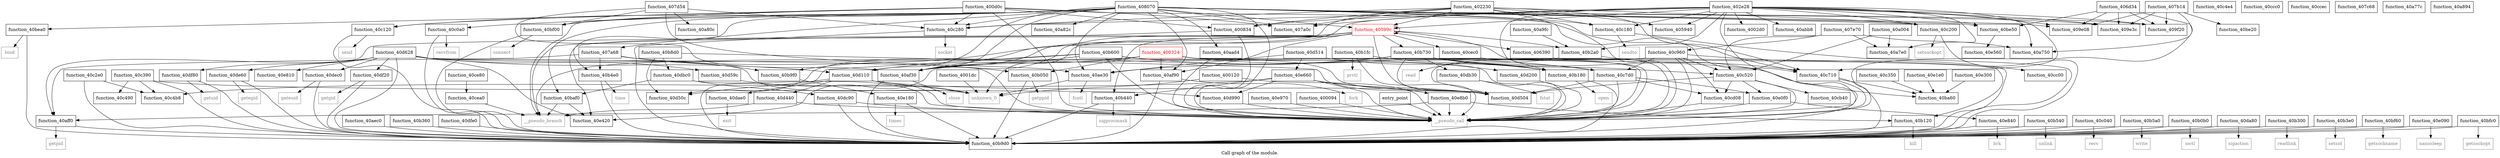 digraph "Call graph of the module." {
  label="Call graph of the module.";
  node [shape=record];

  Node_function_40aad4 [label="{function_40aad4}"];
  Node_function_40a9fc [label="{function_40a9fc}"];
  Node_function_40abb8 [label="{function_40abb8}"];
  Node_function_40ae30 [label="{function_40ae30}"];
  Node_function_40b440 [label="{function_40b440}"];
  Node_function_40e0f0 [label="{function_40e0f0}"];
  Node_function_40dc90 [label="{function_40dc90}"];
  Node_function_40aec0 [label="{function_40aec0}"];
  Node_function_40c4b8 [label="{function_40c4b8}"];
  Node_function_40b4e0 [label="{function_40b4e0}"];
  Node_function_40d440 [label="{function_40d440}"];
  Node_function_40d504 [label="{function_40d504}"];
  Node_function_40b540 [label="{function_40b540}"];
  Node_function_40c4e4 [label="{function_40c4e4}"];
  Node_function_40c040 [label="{function_40c040}"];
  Node_function_40af30 [label="{function_40af30}"];
  Node_function_40b5a0 [label="{function_40b5a0}"];
  Node_function_40b600 [label="{function_40b600}"];
  Node_function_40c520 [label="{function_40c520}"];
  Node_function_40d50c [label="{function_40d50c}"];
  Node_function_40b730 [label="{function_40b730}"];
  Node_function_40c710 [label="{function_40c710}"];
  Node_function_40af90 [label="{function_40af90}"];
  Node_function_40c7d0 [label="{function_40c7d0}"];
  Node_function_40c0a0 [label="{function_40c0a0}"];
  Node_function_40d514 [label="{function_40d514}"];
  Node_function_40b8d0 [label="{function_40b8d0}"];
  Node_function_40de60 [label="{function_40de60}"];
  Node_function_40aff0 [label="{function_40aff0}"];
  Node_function_40c960 [label="{function_40c960}"];
  Node_function_40b9d0 [label="{function_40b9d0}"];
  Node_function_40cb40 [label="{function_40cb40}"];
  Node_function_40b050 [label="{function_40b050}"];
  Node_function_40b9f0 [label="{function_40b9f0}"];
  Node_function_40b0b0 [label="{function_40b0b0}"];
  Node_function_40b120 [label="{function_40b120}"];
  Node_function_40cc00 [label="{function_40cc00}"];
  Node_function_40ba60 [label="{function_40ba60}"];
  Node_function_40ccc0 [label="{function_40ccc0}"];
  Node_function_40baf0 [label="{function_40baf0}"];
  Node_function_40c120 [label="{function_40c120}"];
  Node_function_40d59c [label="{function_40d59c}"];
  Node_function_40c180 [label="{function_40c180}"];
  Node_function_40d628 [label="{function_40d628}"];
  Node_function_40c200 [label="{function_40c200}"];
  Node_function_40d990 [label="{function_40d990}"];
  Node_function_40c280 [label="{function_40c280}"];
  Node_function_40da80 [label="{function_40da80}"];
  Node_function_40c2e0 [label="{function_40c2e0}"];
  Node_function_40dae0 [label="{function_40dae0}"];
  Node_function_40c350 [label="{function_40c350}"];
  Node_function_40db30 [label="{function_40db30}"];
  Node_function_40c390 [label="{function_40c390}"];
  Node_function_40dbc0 [label="{function_40dbc0}"];
  Node_function_40c490 [label="{function_40c490}"];
  Node_function_40ccec [label="{function_40ccec}"];
  Node_function_40b180 [label="{function_40b180}"];
  Node_function_40be20 [label="{function_40be20}"];
  Node_function_40be50 [label="{function_40be50}"];
  Node_function_40b1fc [label="{function_40b1fc}"];
  Node_function_40dec0 [label="{function_40dec0}"];
  Node_function_40b2a0 [label="{function_40b2a0}"];
  Node_function_40cd08 [label="{function_40cd08}"];
  Node_function_40bea0 [label="{function_40bea0}"];
  Node_function_40ce80 [label="{function_40ce80}"];
  Node_function_40df80 [label="{function_40df80}"];
  Node_function_40cea0 [label="{function_40cea0}"];
  Node_function_40b300 [label="{function_40b300}"];
  Node_function_40bf00 [label="{function_40bf00}"];
  Node_function_40b360 [label="{function_40b360}"];
  Node_function_40b3e0 [label="{function_40b3e0}"];
  Node_function_40cec0 [label="{function_40cec0}"];
  Node_function_40bf60 [label="{function_40bf60}"];
  Node_function_40d110 [label="{function_40d110}"];
  Node_function_40df20 [label="{function_40df20}"];
  Node_function_40d200 [label="{function_40d200}"];
  Node_function_40e560 [label="{function_40e560}"];
  Node_function_40e660 [label="{function_40e660}"];
  Node_function_40e810 [label="{function_40e810}"];
  Node_function_40e840 [label="{function_40e840}"];
  Node_function_40e1e0 [label="{function_40e1e0}"];
  Node_function_40e300 [label="{function_40e300}"];
  Node_function_40e420 [label="{function_40e420}"];
  Node_function_40e090 [label="{function_40e090}"];
  Node_kill [color="gray50", fontcolor="gray50", label="{kill}"];
  Node_function_40e180 [label="{function_40e180}"];
  Node_function_40dfe0 [label="{function_40dfe0}"];
  Node_function_40e8b0 [label="{function_40e8b0}"];
  Node_function_40e970 [label="{function_40e970}"];
  Node_unknown_0 [color="gray50", fontcolor="gray50", label="{unknown_0}"];
  Node_fcntl [color="gray50", fontcolor="gray50", label="{fcntl}"];
  Node_close [color="gray50", fontcolor="gray50", label="{close}"];
  Node_fork [color="gray50", fontcolor="gray50", label="{fork}"];
  Node_getpid [color="gray50", fontcolor="gray50", label="{getpid}"];
  Node_getppid [color="gray50", fontcolor="gray50", label="{getppid}"];
  Node_ioctl [color="gray50", fontcolor="gray50", label="{ioctl}"];
  Node_open [color="gray50", fontcolor="gray50", label="{open}"];
  Node_prctl [color="gray50", fontcolor="gray50", label="{prctl}"];
  Node_read [color="gray50", fontcolor="gray50", label="{read}"];
  Node_readlink [color="gray50", fontcolor="gray50", label="{readlink}"];
  Node_setsid [color="gray50", fontcolor="gray50", label="{setsid}"];
  Node_sigprocmask [color="gray50", fontcolor="gray50", label="{sigprocmask}"];
  Node_time [color="gray50", fontcolor="gray50", label="{time}"];
  Node_unlink [color="gray50", fontcolor="gray50", label="{unlink}"];
  Node_write [color="gray50", fontcolor="gray50", label="{write}"];
  Node_bind [color="gray50", fontcolor="gray50", label="{bind}"];
  Node_connect [color="gray50", fontcolor="gray50", label="{connect}"];
  Node_getsockname [color="gray50", fontcolor="gray50", label="{getsockname}"];
  Node_getsockopt [color="gray50", fontcolor="gray50", label="{getsockopt}"];
  Node_recv [color="gray50", fontcolor="gray50", label="{recv}"];
  Node_recvfrom [color="gray50", fontcolor="gray50", label="{recvfrom}"];
  Node_send [color="gray50", fontcolor="gray50", label="{send}"];
  Node_sendto [color="gray50", fontcolor="gray50", label="{sendto}"];
  Node_setsockopt [color="gray50", fontcolor="gray50", label="{setsockopt}"];
  Node_socket [color="gray50", fontcolor="gray50", label="{socket}"];
  Node_sigaction [color="gray50", fontcolor="gray50", label="{sigaction}"];
  Node_exit [color="gray50", fontcolor="gray50", label="{exit}"];
  Node_fstat [color="gray50", fontcolor="gray50", label="{fstat}"];
  Node_getegid [color="gray50", fontcolor="gray50", label="{getegid}"];
  Node_geteuid [color="gray50", fontcolor="gray50", label="{geteuid}"];
  Node_getgid [color="gray50", fontcolor="gray50", label="{getgid}"];
  Node_getuid [color="gray50", fontcolor="gray50", label="{getuid}"];
  Node_nanosleep [color="gray50", fontcolor="gray50", label="{nanosleep}"];
  Node_times [color="gray50", fontcolor="gray50", label="{times}"];
  Node_brk [color="gray50", fontcolor="gray50", label="{brk}"];
  Node_function_40bfc0 [label="{function_40bfc0}"];
  Node___pseudo_call [color="gray50", fontcolor="gray50", label="{__pseudo_call}"];
  Node___pseudo_branch [color="gray50", fontcolor="gray50", label="{__pseudo_branch}"];
  Node_function_400094 [label="{function_400094}"];
  Node_function_400120 [label="{function_400120}"];
  Node_function_4001dc [label="{function_4001dc}"];
  Node_entry_point [label="{entry_point}"];
  Node_function_4002d0 [label="{function_4002d0}"];
  Node_function_400324 [color="red", fontcolor="red", label="{function_400324}"];
  Node_function_400834 [label="{function_400834}"];
  Node_function_407a68 [label="{function_407a68}"];
  Node_function_400d0c [label="{function_400d0c}"];
  Node_function_402230 [label="{function_402230}"];
  Node_function_402e28 [label="{function_402e28}"];
  Node_function_405940 [label="{function_405940}"];
  Node_function_40599c [color="red", fontcolor="red", label="{function_40599c}"];
  Node_function_406390 [label="{function_406390}"];
  Node_function_406d34 [label="{function_406d34}"];
  Node_function_407a0c [label="{function_407a0c}"];
  Node_function_407b14 [label="{function_407b14}"];
  Node_function_407c68 [label="{function_407c68}"];
  Node_function_407d54 [label="{function_407d54}"];
  Node_function_407e70 [label="{function_407e70}"];
  Node_function_408070 [label="{function_408070}"];
  Node_function_409e08 [label="{function_409e08}"];
  Node_function_409e3c [label="{function_409e3c}"];
  Node_function_409f20 [label="{function_409f20}"];
  Node_function_40a004 [label="{function_40a004}"];
  Node_function_40a750 [label="{function_40a750}"];
  Node_function_40a77c [label="{function_40a77c}"];
  Node_function_40a7e0 [label="{function_40a7e0}"];
  Node_function_40a80c [label="{function_40a80c}"];
  Node_function_40a82c [label="{function_40a82c}"];
  Node_function_40a894 [label="{function_40a894}"];
  Node_function_40aad4 -> Node___pseudo_call;
  Node_function_40a9fc -> Node_function_40b2a0;
  Node_function_40ae30 -> Node_unknown_0;
  Node_function_40ae30 -> Node_fcntl;
  Node_function_40b440 -> Node_function_40b9d0;
  Node_function_40b440 -> Node_sigprocmask;
  Node_function_40e0f0 -> Node_function_40e840;
  Node_function_40e0f0 -> Node___pseudo_call;
  Node_function_40dc90 -> Node_function_40b9d0;
  Node_function_40dc90 -> Node___pseudo_call;
  Node_function_40aec0 -> Node_function_40b9d0;
  Node_function_40b4e0 -> Node_function_40b9d0;
  Node_function_40b4e0 -> Node_time;
  Node_function_40d440 -> Node___pseudo_call;
  Node_function_40d440 -> Node___pseudo_branch;
  Node_function_40b540 -> Node_function_40b9d0;
  Node_function_40b540 -> Node_unlink;
  Node_function_40c040 -> Node_function_40b9d0;
  Node_function_40c040 -> Node_recv;
  Node_function_40af30 -> Node_function_40b9d0;
  Node_function_40af30 -> Node_close;
  Node_function_40b5a0 -> Node_function_40b9d0;
  Node_function_40b5a0 -> Node_write;
  Node_function_40b600 -> Node_function_40d504;
  Node_function_40b600 -> Node_function_40af30;
  Node_function_40b600 -> Node_function_40d50c;
  Node_function_40b600 -> Node_function_40c7d0;
  Node_function_40b600 -> Node_function_40b9d0;
  Node_function_40b600 -> Node___pseudo_call;
  Node_function_40c520 -> Node_function_40e0f0;
  Node_function_40c520 -> Node_function_40d504;
  Node_function_40c520 -> Node_function_40cb40;
  Node_function_40c520 -> Node_function_40cd08;
  Node_function_40c520 -> Node___pseudo_call;
  Node_function_40b730 -> Node_function_40ae30;
  Node_function_40b730 -> Node_function_40d504;
  Node_function_40b730 -> Node_function_40af30;
  Node_function_40b730 -> Node_function_40c520;
  Node_function_40b730 -> Node_function_40c710;
  Node_function_40b730 -> Node_function_40c7d0;
  Node_function_40b730 -> Node_function_40b9d0;
  Node_function_40b730 -> Node_function_40db30;
  Node_function_40b730 -> Node_function_40b180;
  Node_function_40c710 -> Node_function_40b9d0;
  Node_function_40c710 -> Node_function_40ba60;
  Node_function_40c710 -> Node___pseudo_call;
  Node_function_40af90 -> Node_function_40b9d0;
  Node_function_40af90 -> Node_fork;
  Node_function_40c7d0 -> Node_function_40e0f0;
  Node_function_40c7d0 -> Node_function_40d504;
  Node_function_40c7d0 -> Node_function_40cd08;
  Node_function_40c7d0 -> Node___pseudo_call;
  Node_function_40c0a0 -> Node_function_40b9d0;
  Node_function_40c0a0 -> Node_recvfrom;
  Node_function_40d514 -> Node_function_40ae30;
  Node_function_40d514 -> Node_function_40b180;
  Node_function_40d514 -> Node_function_40e660;
  Node_function_40b8d0 -> Node_function_40d504;
  Node_function_40b8d0 -> Node_function_40d50c;
  Node_function_40b8d0 -> Node_function_40dbc0;
  Node_function_40de60 -> Node_function_40b9d0;
  Node_function_40de60 -> Node_getegid;
  Node_function_40aff0 -> Node_function_40b9d0;
  Node_function_40aff0 -> Node_getpid;
  Node_function_40c960 -> Node_function_40d504;
  Node_function_40c960 -> Node_function_40c520;
  Node_function_40c960 -> Node_function_40c7d0;
  Node_function_40c960 -> Node_function_40cc00;
  Node_function_40c960 -> Node_function_40cd08;
  Node_function_40c960 -> Node_function_40e420;
  Node_function_40c960 -> Node___pseudo_call;
  Node_function_40b050 -> Node_function_40b9d0;
  Node_function_40b050 -> Node_getppid;
  Node_function_40b9f0 -> Node_function_40e180;
  Node_function_40b0b0 -> Node_function_40b9d0;
  Node_function_40b0b0 -> Node_ioctl;
  Node_function_40b120 -> Node_function_40b9d0;
  Node_function_40b120 -> Node_kill;
  Node_function_40baf0 -> Node_function_40e420;
  Node_function_40baf0 -> Node___pseudo_branch;
  Node_function_40c120 -> Node_function_40b9d0;
  Node_function_40c120 -> Node_send;
  Node_function_40d59c -> Node_unknown_0;
  Node_function_40c180 -> Node_function_40b9d0;
  Node_function_40c180 -> Node_sendto;
  Node_function_40d628 -> Node_function_40de60;
  Node_function_40d628 -> Node_function_40b9d0;
  Node_function_40d628 -> Node_function_40ba60;
  Node_function_40d628 -> Node_function_40d59c;
  Node_function_40d628 -> Node_function_40dec0;
  Node_function_40d628 -> Node_function_40df80;
  Node_function_40d628 -> Node_function_40d110;
  Node_function_40d628 -> Node_function_40df20;
  Node_function_40d628 -> Node_function_40e810;
  Node_function_40d628 -> Node_function_40e420;
  Node_function_40d628 -> Node_unknown_0;
  Node_function_40d628 -> Node___pseudo_call;
  Node_function_40c200 -> Node_function_40b9d0;
  Node_function_40c200 -> Node_setsockopt;
  Node_function_40d990 -> Node___pseudo_call;
  Node_function_40c280 -> Node_function_40b9d0;
  Node_function_40c280 -> Node_socket;
  Node_function_40da80 -> Node_function_40b9d0;
  Node_function_40da80 -> Node_sigaction;
  Node_function_40c2e0 -> Node_function_40c4b8;
  Node_function_40c2e0 -> Node_function_40b9d0;
  Node_function_40dae0 -> Node_exit;
  Node_function_40c350 -> Node_function_40ba60;
  Node_function_40db30 -> Node_fstat;
  Node_function_40db30 -> Node___pseudo_call;
  Node_function_40c390 -> Node_function_40c4b8;
  Node_function_40c390 -> Node_function_40b9d0;
  Node_function_40c390 -> Node_function_40d990;
  Node_function_40c390 -> Node_function_40c490;
  Node_function_40dbc0 -> Node_function_40dc90;
  Node_function_40dbc0 -> Node_function_40baf0;
  Node_function_40dbc0 -> Node___pseudo_call;
  Node_function_40b180 -> Node_function_40b9d0;
  Node_function_40b180 -> Node_open;
  Node_function_40be50 -> Node_function_40e560;
  Node_function_40b1fc -> Node_function_40b180;
  Node_function_40b1fc -> Node_prctl;
  Node_function_40b1fc -> Node___pseudo_call;
  Node_function_40dec0 -> Node_function_40b9d0;
  Node_function_40dec0 -> Node_geteuid;
  Node_function_40b2a0 -> Node_function_40b9d0;
  Node_function_40b2a0 -> Node_read;
  Node_function_40cd08 -> Node___pseudo_call;
  Node_function_40bea0 -> Node_function_40b9d0;
  Node_function_40bea0 -> Node_bind;
  Node_function_40ce80 -> Node_function_40cea0;
  Node_function_40df80 -> Node_function_40b9d0;
  Node_function_40df80 -> Node_getuid;
  Node_function_40cea0 -> Node___pseudo_branch;
  Node_function_40b300 -> Node_function_40b9d0;
  Node_function_40b300 -> Node_readlink;
  Node_function_40bf00 -> Node_function_40b9d0;
  Node_function_40bf00 -> Node_connect;
  Node_function_40b360 -> Node_function_40b9d0;
  Node_function_40b3e0 -> Node_function_40b9d0;
  Node_function_40b3e0 -> Node_setsid;
  Node_function_40cec0 -> Node___pseudo_call;
  Node_function_40bf60 -> Node_function_40b9d0;
  Node_function_40bf60 -> Node_getsockname;
  Node_function_40d110 -> Node_function_40d440;
  Node_function_40d110 -> Node_function_40d504;
  Node_function_40d110 -> Node_function_40d50c;
  Node_function_40d110 -> Node_function_40dae0;
  Node_function_40d110 -> Node_unknown_0;
  Node_function_40d110 -> Node___pseudo_call;
  Node_function_40df20 -> Node_function_40b9d0;
  Node_function_40df20 -> Node_getgid;
  Node_function_40d200 -> Node___pseudo_call;
  Node_function_40e660 -> Node_function_40b440;
  Node_function_40e660 -> Node_function_40c4b8;
  Node_function_40e660 -> Node_function_40d504;
  Node_function_40e660 -> Node_function_40d990;
  Node_function_40e660 -> Node_function_40e8b0;
  Node_function_40e660 -> Node___pseudo_call;
  Node_function_40e840 -> Node_function_40b9d0;
  Node_function_40e840 -> Node_brk;
  Node_function_40e1e0 -> Node_function_40ba60;
  Node_function_40e300 -> Node_function_40ba60;
  Node_function_40e090 -> Node_function_40b9d0;
  Node_function_40e090 -> Node_nanosleep;
  Node_function_40e180 -> Node_function_40b9d0;
  Node_function_40e180 -> Node_times;
  Node_function_40dfe0 -> Node_function_40b9d0;
  Node_function_40e8b0 -> Node_function_40aff0;
  Node_function_40e8b0 -> Node_function_40b120;
  Node_function_40e8b0 -> Node___pseudo_call;
  Node_function_40e970 -> Node___pseudo_call;
  Node_function_40bfc0 -> Node_function_40b9d0;
  Node_function_40bfc0 -> Node_getsockopt;
  Node_function_400094 -> Node___pseudo_call;
  Node_function_400120 -> Node_unknown_0;
  Node_function_400120 -> Node___pseudo_call;
  Node_function_4001dc -> Node_unknown_0;
  Node_entry_point -> Node___pseudo_call;
  Node_function_400324 -> Node_function_40af90;
  Node_function_400324 -> Node_function_40b050;
  Node_function_400324 -> Node_function_40b120;
  Node_function_400324 -> Node_function_40d110;
  Node_function_400324 -> Node_function_40d200;
  Node_function_400324 -> Node___pseudo_call;
  Node_function_400324 -> Node___pseudo_branch;
  Node_function_400834 -> Node___pseudo_call;
  Node_function_400834 -> Node___pseudo_branch;
  Node_function_407a68 -> Node_function_40b4e0;
  Node_function_407a68 -> Node_function_40aff0;
  Node_function_407a68 -> Node_function_40b050;
  Node_function_407a68 -> Node_function_40b9f0;
  Node_function_400d0c -> Node_function_40c710;
  Node_function_400d0c -> Node_function_40c120;
  Node_function_400d0c -> Node_function_40c280;
  Node_function_400d0c -> Node_function_40bea0;
  Node_function_400d0c -> Node_function_40bf00;
  Node_function_400d0c -> Node___pseudo_call;
  Node_function_400d0c -> Node_function_400834;
  Node_function_400d0c -> Node_function_407a0c;
  Node_function_402230 -> Node_function_40af30;
  Node_function_402230 -> Node_function_40c710;
  Node_function_402230 -> Node_function_40c180;
  Node_function_402230 -> Node_function_40c200;
  Node_function_402230 -> Node_function_40c280;
  Node_function_402230 -> Node___pseudo_call;
  Node_function_402230 -> Node_function_400834;
  Node_function_402230 -> Node_function_405940;
  Node_function_402230 -> Node_function_40599c;
  Node_function_402230 -> Node_function_407a0c;
  Node_function_402e28 -> Node_function_40abb8;
  Node_function_402e28 -> Node_function_40af30;
  Node_function_402e28 -> Node_function_40c710;
  Node_function_402e28 -> Node_function_40c180;
  Node_function_402e28 -> Node_function_40c200;
  Node_function_402e28 -> Node_function_40c280;
  Node_function_402e28 -> Node_function_40b180;
  Node_function_402e28 -> Node_function_40be50;
  Node_function_402e28 -> Node_function_40b2a0;
  Node_function_402e28 -> Node___pseudo_call;
  Node_function_402e28 -> Node_function_4002d0;
  Node_function_402e28 -> Node_function_400834;
  Node_function_402e28 -> Node_function_405940;
  Node_function_402e28 -> Node_function_40599c;
  Node_function_402e28 -> Node_function_407a0c;
  Node_function_402e28 -> Node_function_409e08;
  Node_function_402e28 -> Node_function_409e3c;
  Node_function_402e28 -> Node_function_409f20;
  Node_function_402e28 -> Node_function_40a750;
  Node_function_402e28 -> Node_function_40a7e0;
  Node_function_40599c -> Node_function_40b440;
  Node_function_40599c -> Node_function_40d504;
  Node_function_40599c -> Node_function_40af30;
  Node_function_40599c -> Node_function_40b730;
  Node_function_40599c -> Node_function_40af90;
  Node_function_40599c -> Node_function_40aff0;
  Node_function_40599c -> Node_function_40b9f0;
  Node_function_40599c -> Node_function_40b2a0;
  Node_function_40599c -> Node_function_40cec0;
  Node_function_40599c -> Node_function_40e420;
  Node_function_40599c -> Node_unknown_0;
  Node_function_40599c -> Node___pseudo_call;
  Node_function_40599c -> Node_function_40599c;
  Node_function_40599c -> Node_function_406390;
  Node_function_406390 -> Node___pseudo_call;
  Node_function_406d34 -> Node_function_40be50;
  Node_function_406d34 -> Node___pseudo_call;
  Node_function_406d34 -> Node_function_409e08;
  Node_function_406d34 -> Node_function_409e3c;
  Node_function_406d34 -> Node_function_409f20;
  Node_function_407b14 -> Node_function_40be20;
  Node_function_407b14 -> Node_function_409e08;
  Node_function_407b14 -> Node_function_409e3c;
  Node_function_407b14 -> Node_function_409f20;
  Node_function_407b14 -> Node_function_40a750;
  Node_function_407d54 -> Node_function_40ae30;
  Node_function_407d54 -> Node_function_40af30;
  Node_function_407d54 -> Node_function_40c280;
  Node_function_407d54 -> Node_function_40bf00;
  Node_function_407d54 -> Node_function_40a80c;
  Node_function_407e70 -> Node_function_40c520;
  Node_function_407e70 -> Node_function_40c960;
  Node_function_407e70 -> Node_function_40a750;
  Node_function_407e70 -> Node_function_40a7e0;
  Node_function_408070 -> Node_function_40aad4;
  Node_function_408070 -> Node_function_40ae30;
  Node_function_408070 -> Node_function_40b4e0;
  Node_function_408070 -> Node_function_40af30;
  Node_function_408070 -> Node_function_40c710;
  Node_function_408070 -> Node_function_40af90;
  Node_function_408070 -> Node_function_40c0a0;
  Node_function_408070 -> Node_function_40baf0;
  Node_function_408070 -> Node_function_40c120;
  Node_function_408070 -> Node_function_40c180;
  Node_function_408070 -> Node_function_40c200;
  Node_function_408070 -> Node_function_40c280;
  Node_function_408070 -> Node_function_40be50;
  Node_function_408070 -> Node_function_40bf00;
  Node_function_408070 -> Node_function_40d110;
  Node_function_408070 -> Node___pseudo_call;
  Node_function_408070 -> Node___pseudo_branch;
  Node_function_408070 -> Node_function_407a68;
  Node_function_408070 -> Node_function_40599c;
  Node_function_408070 -> Node_function_407a0c;
  Node_function_408070 -> Node_function_409e08;
  Node_function_408070 -> Node_function_409e3c;
  Node_function_408070 -> Node_function_409f20;
  Node_function_408070 -> Node_function_40a82c;
  Node_function_40a004 -> Node_function_40c520;
  Node_function_40a004 -> Node_function_40a7e0;
}
